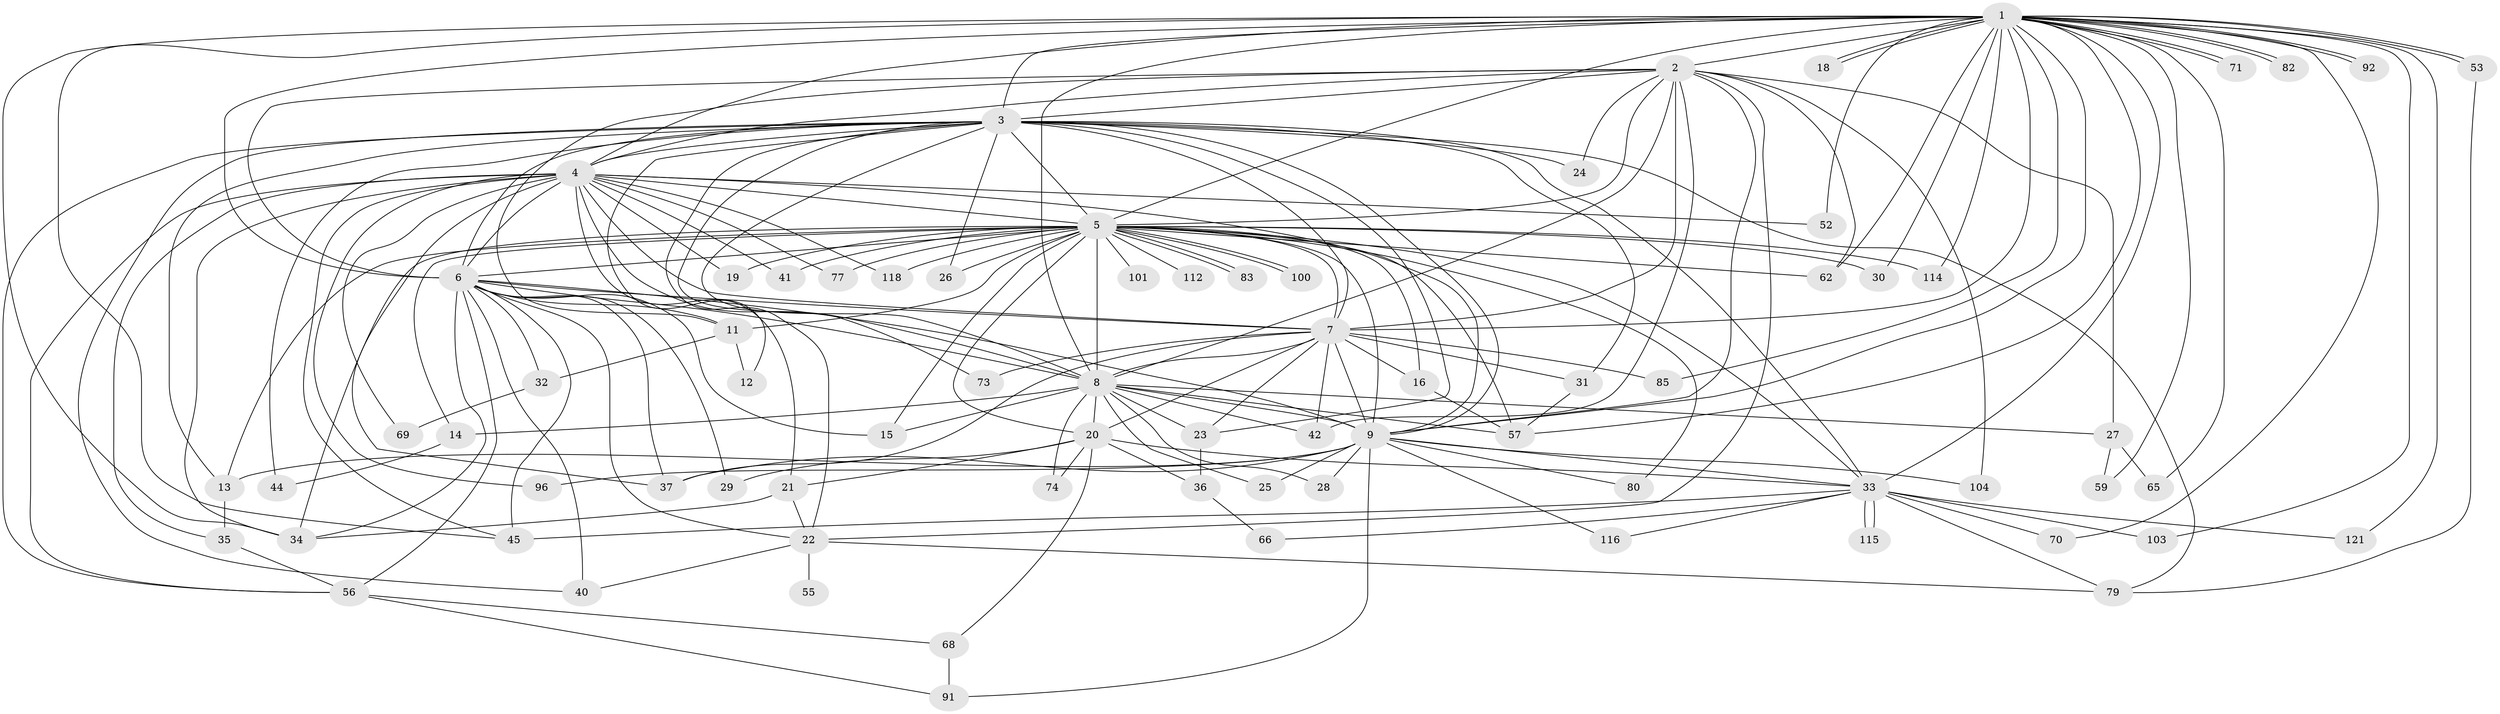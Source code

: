 // original degree distribution, {41: 0.008064516129032258, 17: 0.016129032258064516, 23: 0.016129032258064516, 25: 0.008064516129032258, 22: 0.008064516129032258, 20: 0.008064516129032258, 19: 0.008064516129032258, 30: 0.008064516129032258, 6: 0.016129032258064516, 2: 0.6129032258064516, 4: 0.07258064516129033, 3: 0.1532258064516129, 7: 0.016129032258064516, 9: 0.016129032258064516, 5: 0.03225806451612903}
// Generated by graph-tools (version 1.1) at 2025/17/03/04/25 18:17:35]
// undirected, 74 vertices, 191 edges
graph export_dot {
graph [start="1"]
  node [color=gray90,style=filled];
  1;
  2;
  3;
  4 [super="+64"];
  5 [super="+39+76+10+117"];
  6 [super="+81+47+99+17+97+72"];
  7;
  8 [super="+88+102"];
  9;
  11 [super="+84+61"];
  12;
  13 [super="+50"];
  14 [super="+105"];
  15;
  16;
  18;
  19;
  20 [super="+109"];
  21;
  22 [super="+49"];
  23 [super="+86"];
  24;
  25;
  26;
  27 [super="+123"];
  28;
  29;
  30 [super="+51"];
  31;
  32;
  33 [super="+43"];
  34 [super="+122+111+38"];
  35;
  36;
  37 [super="+54+108"];
  40 [super="+67"];
  41;
  42 [super="+95"];
  44;
  45 [super="+46+78"];
  52;
  53 [super="+93"];
  55;
  56 [super="+63"];
  57 [super="+98+60"];
  59;
  62 [super="+90"];
  65;
  66;
  68;
  69;
  70;
  71;
  73;
  74;
  77;
  79 [super="+106+124"];
  80;
  82;
  83;
  85;
  91 [super="+107"];
  92;
  96;
  100;
  101;
  103;
  104;
  112;
  114;
  115;
  116;
  118;
  121;
  1 -- 2;
  1 -- 3;
  1 -- 4 [weight=2];
  1 -- 5 [weight=3];
  1 -- 6 [weight=3];
  1 -- 7;
  1 -- 8;
  1 -- 9;
  1 -- 18;
  1 -- 18;
  1 -- 30 [weight=2];
  1 -- 33 [weight=2];
  1 -- 52;
  1 -- 53 [weight=2];
  1 -- 53;
  1 -- 59;
  1 -- 62;
  1 -- 65;
  1 -- 70;
  1 -- 71;
  1 -- 71;
  1 -- 82;
  1 -- 82;
  1 -- 85;
  1 -- 92;
  1 -- 92;
  1 -- 103;
  1 -- 114;
  1 -- 121;
  1 -- 57;
  1 -- 34 [weight=2];
  1 -- 45;
  2 -- 3;
  2 -- 4;
  2 -- 5 [weight=2];
  2 -- 6;
  2 -- 7;
  2 -- 8;
  2 -- 9;
  2 -- 24;
  2 -- 27 [weight=2];
  2 -- 62;
  2 -- 104;
  2 -- 42;
  2 -- 22;
  2 -- 11;
  3 -- 4;
  3 -- 5 [weight=2];
  3 -- 6;
  3 -- 7;
  3 -- 8;
  3 -- 9;
  3 -- 12;
  3 -- 13;
  3 -- 22;
  3 -- 23;
  3 -- 24;
  3 -- 26;
  3 -- 31;
  3 -- 40;
  3 -- 44;
  3 -- 73;
  3 -- 79;
  3 -- 56;
  3 -- 33 [weight=2];
  4 -- 5 [weight=2];
  4 -- 6;
  4 -- 7;
  4 -- 8;
  4 -- 9;
  4 -- 19;
  4 -- 21;
  4 -- 35;
  4 -- 37;
  4 -- 41;
  4 -- 52;
  4 -- 69;
  4 -- 77;
  4 -- 96;
  4 -- 118;
  4 -- 56;
  4 -- 45;
  4 -- 34;
  5 -- 6 [weight=4];
  5 -- 7 [weight=2];
  5 -- 8 [weight=4];
  5 -- 9 [weight=2];
  5 -- 11 [weight=2];
  5 -- 26;
  5 -- 30;
  5 -- 77;
  5 -- 80;
  5 -- 83;
  5 -- 83;
  5 -- 100;
  5 -- 100;
  5 -- 101 [weight=2];
  5 -- 33;
  5 -- 13;
  5 -- 14 [weight=2];
  5 -- 15;
  5 -- 16;
  5 -- 19;
  5 -- 20;
  5 -- 34;
  5 -- 41;
  5 -- 112;
  5 -- 114;
  5 -- 118;
  5 -- 57;
  5 -- 62;
  6 -- 7;
  6 -- 8;
  6 -- 9;
  6 -- 15;
  6 -- 45;
  6 -- 40;
  6 -- 22;
  6 -- 32;
  6 -- 34;
  6 -- 56;
  6 -- 29;
  6 -- 11;
  6 -- 37;
  7 -- 8;
  7 -- 9;
  7 -- 16;
  7 -- 23;
  7 -- 31;
  7 -- 37;
  7 -- 42;
  7 -- 73;
  7 -- 85;
  7 -- 20;
  8 -- 9;
  8 -- 14;
  8 -- 15;
  8 -- 20;
  8 -- 25;
  8 -- 27;
  8 -- 28;
  8 -- 42;
  8 -- 74;
  8 -- 23;
  8 -- 57;
  9 -- 25;
  9 -- 28;
  9 -- 80;
  9 -- 91;
  9 -- 96;
  9 -- 104;
  9 -- 116;
  9 -- 33;
  9 -- 13;
  9 -- 37;
  11 -- 12;
  11 -- 32;
  13 -- 35;
  14 -- 44;
  16 -- 57;
  20 -- 21;
  20 -- 29;
  20 -- 33;
  20 -- 36;
  20 -- 68;
  20 -- 74;
  21 -- 22;
  21 -- 34;
  22 -- 40;
  22 -- 55 [weight=2];
  22 -- 79;
  23 -- 36;
  27 -- 59;
  27 -- 65;
  31 -- 57;
  32 -- 69;
  33 -- 45;
  33 -- 103;
  33 -- 115;
  33 -- 115;
  33 -- 116;
  33 -- 121;
  33 -- 66;
  33 -- 70;
  33 -- 79;
  35 -- 56;
  36 -- 66;
  53 -- 79;
  56 -- 68;
  56 -- 91;
  68 -- 91;
}
